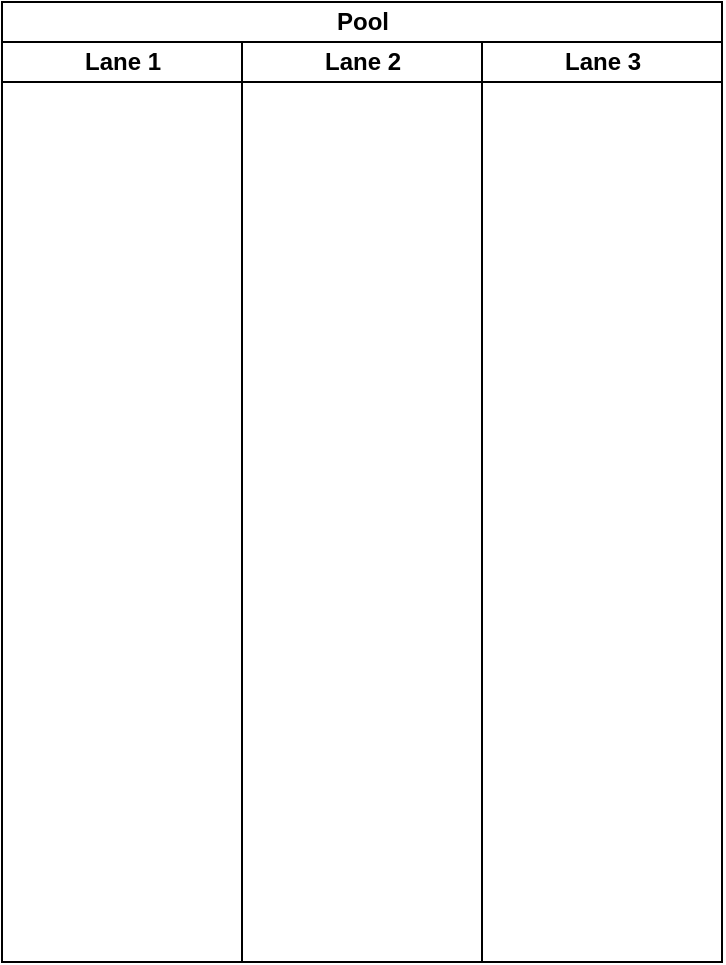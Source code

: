 <mxfile version="27.0.4">
  <diagram name="Página-1" id="NNWvZ4oggBIMChuUHBzH">
    <mxGraphModel dx="1426" dy="785" grid="1" gridSize="10" guides="1" tooltips="1" connect="1" arrows="1" fold="1" page="1" pageScale="1" pageWidth="1200" pageHeight="1600" math="0" shadow="0">
      <root>
        <mxCell id="0" />
        <mxCell id="1" parent="0" />
        <mxCell id="VYU7v_phaBW_iBIL2m6B-1" value="Pool" style="swimlane;childLayout=stackLayout;resizeParent=1;resizeParentMax=0;startSize=20;html=1;" vertex="1" parent="1">
          <mxGeometry x="4.547e-13" width="360" height="480" as="geometry" />
        </mxCell>
        <mxCell id="VYU7v_phaBW_iBIL2m6B-2" value="Lane 1" style="swimlane;startSize=20;html=1;" vertex="1" parent="VYU7v_phaBW_iBIL2m6B-1">
          <mxGeometry y="20" width="120" height="460" as="geometry" />
        </mxCell>
        <mxCell id="VYU7v_phaBW_iBIL2m6B-3" value="Lane 2" style="swimlane;startSize=20;html=1;" vertex="1" parent="VYU7v_phaBW_iBIL2m6B-1">
          <mxGeometry x="120" y="20" width="120" height="460" as="geometry" />
        </mxCell>
        <mxCell id="VYU7v_phaBW_iBIL2m6B-4" value="Lane 3" style="swimlane;startSize=20;html=1;" vertex="1" parent="VYU7v_phaBW_iBIL2m6B-1">
          <mxGeometry x="240" y="20" width="120" height="460" as="geometry" />
        </mxCell>
      </root>
    </mxGraphModel>
  </diagram>
</mxfile>
